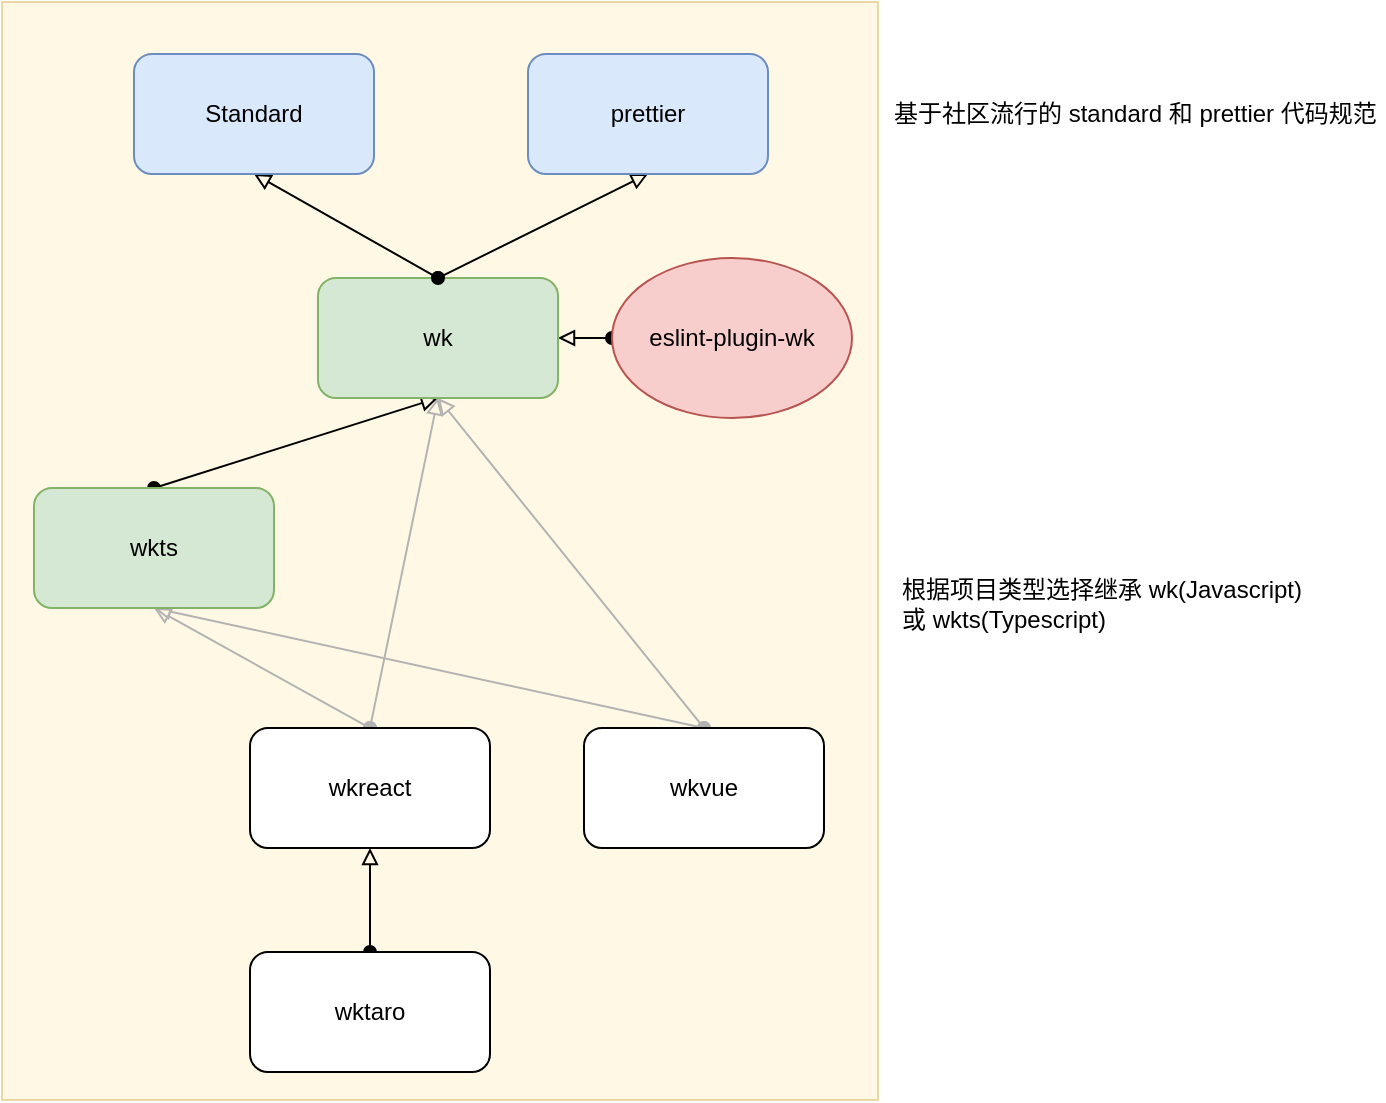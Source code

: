 <mxfile version="13.6.2" type="github" pages="6">
  <diagram id="3USvOaj4YyrCHpzvO7Jd" name="继承结构">
    <mxGraphModel dx="1358" dy="802" grid="0" gridSize="10" guides="1" tooltips="1" connect="1" arrows="1" fold="1" page="0" pageScale="1" pageWidth="827" pageHeight="1169" math="0" shadow="0">
      <root>
        <mxCell id="0" />
        <mxCell id="1" parent="0" />
        <mxCell id="UBPy6V7GifZAqKGdBayW-24" value="" style="rounded=0;whiteSpace=wrap;html=1;fillColor=#fff2cc;opacity=50;align=left;strokeColor=#d6b656;" parent="1" vertex="1">
          <mxGeometry x="107" y="101" width="438" height="549" as="geometry" />
        </mxCell>
        <mxCell id="UBPy6V7GifZAqKGdBayW-4" style="edgeStyle=none;rounded=0;orthogonalLoop=1;jettySize=auto;html=1;exitX=1;exitY=0.5;exitDx=0;exitDy=0;startArrow=block;startFill=0;endArrow=oval;endFill=1;" parent="1" source="UBPy6V7GifZAqKGdBayW-5" target="UBPy6V7GifZAqKGdBayW-2" edge="1">
          <mxGeometry relative="1" as="geometry" />
        </mxCell>
        <mxCell id="UBPy6V7GifZAqKGdBayW-22" style="edgeStyle=none;rounded=0;orthogonalLoop=1;jettySize=auto;html=1;exitX=0.5;exitY=1;exitDx=0;exitDy=0;entryX=0.5;entryY=0;entryDx=0;entryDy=0;startArrow=block;startFill=0;endArrow=oval;endFill=1;" parent="1" source="UBPy6V7GifZAqKGdBayW-1" target="UBPy6V7GifZAqKGdBayW-5" edge="1">
          <mxGeometry relative="1" as="geometry" />
        </mxCell>
        <mxCell id="UBPy6V7GifZAqKGdBayW-1" value="Standard" style="rounded=1;whiteSpace=wrap;html=1;fillColor=#dae8fc;strokeColor=#6c8ebf;" parent="1" vertex="1">
          <mxGeometry x="173" y="127" width="120" height="60" as="geometry" />
        </mxCell>
        <mxCell id="UBPy6V7GifZAqKGdBayW-2" value="eslint-plugin-wk" style="ellipse;whiteSpace=wrap;html=1;fillColor=#f8cecc;strokeColor=#b85450;" parent="1" vertex="1">
          <mxGeometry x="412" y="229" width="120" height="80" as="geometry" />
        </mxCell>
        <mxCell id="UBPy6V7GifZAqKGdBayW-11" style="edgeStyle=none;rounded=0;orthogonalLoop=1;jettySize=auto;html=1;exitX=0.5;exitY=1;exitDx=0;exitDy=0;entryX=0.5;entryY=0;entryDx=0;entryDy=0;startArrow=block;startFill=0;endArrow=oval;endFill=1;" parent="1" source="UBPy6V7GifZAqKGdBayW-5" target="UBPy6V7GifZAqKGdBayW-10" edge="1">
          <mxGeometry relative="1" as="geometry" />
        </mxCell>
        <mxCell id="UBPy6V7GifZAqKGdBayW-17" style="edgeStyle=none;rounded=0;orthogonalLoop=1;jettySize=auto;html=1;exitX=0.5;exitY=1;exitDx=0;exitDy=0;entryX=0.5;entryY=0;entryDx=0;entryDy=0;startArrow=block;startFill=0;endArrow=oval;endFill=1;strokeColor=#B3B3B3;" parent="1" source="UBPy6V7GifZAqKGdBayW-5" target="UBPy6V7GifZAqKGdBayW-13" edge="1">
          <mxGeometry relative="1" as="geometry" />
        </mxCell>
        <mxCell id="UBPy6V7GifZAqKGdBayW-19" style="edgeStyle=none;rounded=0;orthogonalLoop=1;jettySize=auto;html=1;exitX=0.5;exitY=1;exitDx=0;exitDy=0;entryX=0.5;entryY=0;entryDx=0;entryDy=0;startArrow=block;startFill=0;endArrow=oval;endFill=1;strokeColor=#B3B3B3;" parent="1" source="UBPy6V7GifZAqKGdBayW-5" target="UBPy6V7GifZAqKGdBayW-12" edge="1">
          <mxGeometry relative="1" as="geometry" />
        </mxCell>
        <mxCell id="UBPy6V7GifZAqKGdBayW-5" value="wk" style="rounded=1;whiteSpace=wrap;html=1;fillColor=#d5e8d4;strokeColor=#82b366;" parent="1" vertex="1">
          <mxGeometry x="265" y="239" width="120" height="60" as="geometry" />
        </mxCell>
        <mxCell id="UBPy6V7GifZAqKGdBayW-9" style="edgeStyle=none;rounded=0;orthogonalLoop=1;jettySize=auto;html=1;exitX=0.5;exitY=1;exitDx=0;exitDy=0;entryX=0.5;entryY=0;entryDx=0;entryDy=0;startArrow=block;startFill=0;endArrow=oval;endFill=1;" parent="1" source="UBPy6V7GifZAqKGdBayW-8" target="UBPy6V7GifZAqKGdBayW-5" edge="1">
          <mxGeometry relative="1" as="geometry" />
        </mxCell>
        <mxCell id="UBPy6V7GifZAqKGdBayW-8" value="prettier" style="rounded=1;whiteSpace=wrap;html=1;fillColor=#dae8fc;strokeColor=#6c8ebf;" parent="1" vertex="1">
          <mxGeometry x="370" y="127" width="120" height="60" as="geometry" />
        </mxCell>
        <mxCell id="UBPy6V7GifZAqKGdBayW-18" style="edgeStyle=none;rounded=0;orthogonalLoop=1;jettySize=auto;html=1;exitX=0.5;exitY=1;exitDx=0;exitDy=0;entryX=0.5;entryY=0;entryDx=0;entryDy=0;startArrow=block;startFill=0;endArrow=oval;endFill=1;strokeColor=#B3B3B3;" parent="1" source="UBPy6V7GifZAqKGdBayW-10" target="UBPy6V7GifZAqKGdBayW-12" edge="1">
          <mxGeometry relative="1" as="geometry" />
        </mxCell>
        <mxCell id="UBPy6V7GifZAqKGdBayW-20" style="edgeStyle=none;rounded=0;orthogonalLoop=1;jettySize=auto;html=1;exitX=0.5;exitY=1;exitDx=0;exitDy=0;entryX=0.5;entryY=0;entryDx=0;entryDy=0;startArrow=block;startFill=0;endArrow=oval;endFill=1;strokeColor=#B3B3B3;" parent="1" source="UBPy6V7GifZAqKGdBayW-10" target="UBPy6V7GifZAqKGdBayW-13" edge="1">
          <mxGeometry relative="1" as="geometry" />
        </mxCell>
        <mxCell id="UBPy6V7GifZAqKGdBayW-10" value="wkts" style="rounded=1;whiteSpace=wrap;html=1;fillColor=#d5e8d4;strokeColor=#82b366;" parent="1" vertex="1">
          <mxGeometry x="123" y="344" width="120" height="60" as="geometry" />
        </mxCell>
        <mxCell id="UBPy6V7GifZAqKGdBayW-16" style="edgeStyle=none;rounded=0;orthogonalLoop=1;jettySize=auto;html=1;exitX=0.5;exitY=1;exitDx=0;exitDy=0;startArrow=block;startFill=0;endArrow=oval;endFill=1;" parent="1" source="UBPy6V7GifZAqKGdBayW-12" target="UBPy6V7GifZAqKGdBayW-15" edge="1">
          <mxGeometry relative="1" as="geometry" />
        </mxCell>
        <mxCell id="UBPy6V7GifZAqKGdBayW-12" value="wkreact" style="rounded=1;whiteSpace=wrap;html=1;" parent="1" vertex="1">
          <mxGeometry x="231" y="464" width="120" height="60" as="geometry" />
        </mxCell>
        <mxCell id="UBPy6V7GifZAqKGdBayW-13" value="wkvue" style="rounded=1;whiteSpace=wrap;html=1;" parent="1" vertex="1">
          <mxGeometry x="398" y="464" width="120" height="60" as="geometry" />
        </mxCell>
        <mxCell id="UBPy6V7GifZAqKGdBayW-15" value="wktaro" style="rounded=1;whiteSpace=wrap;html=1;" parent="1" vertex="1">
          <mxGeometry x="231" y="576" width="120" height="60" as="geometry" />
        </mxCell>
        <mxCell id="UBPy6V7GifZAqKGdBayW-21" value="根据项目类型选择继承 wk(Javascript)或 wkts(Typescript)" style="text;html=1;strokeColor=none;align=left;verticalAlign=middle;whiteSpace=wrap;rounded=0;fillColor=#ffffff;opacity=50;" parent="1" vertex="1">
          <mxGeometry x="555" y="392" width="208" height="20" as="geometry" />
        </mxCell>
        <mxCell id="UBPy6V7GifZAqKGdBayW-23" value="基于社区流行的 standard 和 prettier 代码规范" style="text;html=1;strokeColor=none;align=left;verticalAlign=middle;whiteSpace=wrap;rounded=0;fillColor=#ffffff;opacity=50;" parent="1" vertex="1">
          <mxGeometry x="551" y="147" width="247" height="20" as="geometry" />
        </mxCell>
      </root>
    </mxGraphModel>
  </diagram>
  <diagram id="HL4pfGQGwu_-rd1rFJXY" name="检查范围1">
    
    <mxGraphModel dx="786" dy="562" grid="0" gridSize="10" guides="1" tooltips="1" connect="1" arrows="1" fold="1" page="0" pageScale="1" pageWidth="827" pageHeight="1169" math="0" shadow="0">
      
      <root>
        
        <mxCell id="IOYDJ3h90ctRUAYfY1ra-0" />
        
        <mxCell id="IOYDJ3h90ctRUAYfY1ra-1" parent="IOYDJ3h90ctRUAYfY1ra-0" />
        
        <mxCell id="IOYDJ3h90ctRUAYfY1ra-3" value="" style="endArrow=none;html=1;" edge="1" parent="IOYDJ3h90ctRUAYfY1ra-1" source="IOYDJ3h90ctRUAYfY1ra-2">
          
          <mxGeometry width="50" height="50" relative="1" as="geometry">
            
            <mxPoint x="351" y="402" as="sourcePoint" />
            
            <mxPoint x="351" y="65" as="targetPoint" />
            
          </mxGeometry>
          
        </mxCell>
        
        <mxCell id="IOYDJ3h90ctRUAYfY1ra-2" value="" style="ellipse;whiteSpace=wrap;html=1;aspect=fixed;fillColor=#dae8fc;strokeColor=#6c8ebf;" vertex="1" parent="IOYDJ3h90ctRUAYfY1ra-1">
          
          <mxGeometry x="337" y="102" width="28" height="28" as="geometry" />
          
        </mxCell>
        
        <mxCell id="IOYDJ3h90ctRUAYfY1ra-4" value="" style="endArrow=none;html=1;" edge="1" parent="IOYDJ3h90ctRUAYfY1ra-1" source="IOYDJ3h90ctRUAYfY1ra-5" target="IOYDJ3h90ctRUAYfY1ra-2">
          
          <mxGeometry width="50" height="50" relative="1" as="geometry">
            
            <mxPoint x="351" y="402" as="sourcePoint" />
            
            <mxPoint x="351" y="65" as="targetPoint" />
            
          </mxGeometry>
          
        </mxCell>
        
        <mxCell id="IOYDJ3h90ctRUAYfY1ra-5" value="" style="ellipse;whiteSpace=wrap;html=1;aspect=fixed;fillColor=#dae8fc;strokeColor=#6c8ebf;" vertex="1" parent="IOYDJ3h90ctRUAYfY1ra-1">
          
          <mxGeometry x="337" y="180" width="28" height="28" as="geometry" />
          
        </mxCell>
        
        <mxCell id="IOYDJ3h90ctRUAYfY1ra-6" value="" style="endArrow=none;html=1;" edge="1" parent="IOYDJ3h90ctRUAYfY1ra-1" source="IOYDJ3h90ctRUAYfY1ra-7" target="IOYDJ3h90ctRUAYfY1ra-5">
          
          <mxGeometry width="50" height="50" relative="1" as="geometry">
            
            <mxPoint x="351" y="402" as="sourcePoint" />
            
            <mxPoint x="351" y="130" as="targetPoint" />
            
          </mxGeometry>
          
        </mxCell>
        
        <mxCell id="IOYDJ3h90ctRUAYfY1ra-7" value="" style="ellipse;whiteSpace=wrap;html=1;aspect=fixed;fillColor=#dae8fc;strokeColor=#6c8ebf;" vertex="1" parent="IOYDJ3h90ctRUAYfY1ra-1">
          
          <mxGeometry x="337" y="239" width="28" height="28" as="geometry" />
          
        </mxCell>
        
        <mxCell id="IOYDJ3h90ctRUAYfY1ra-8" value="" style="endArrow=none;html=1;" edge="1" parent="IOYDJ3h90ctRUAYfY1ra-1" source="IOYDJ3h90ctRUAYfY1ra-9" target="IOYDJ3h90ctRUAYfY1ra-7">
          
          <mxGeometry width="50" height="50" relative="1" as="geometry">
            
            <mxPoint x="351" y="402" as="sourcePoint" />
            
            <mxPoint x="351" y="195" as="targetPoint" />
            
          </mxGeometry>
          
        </mxCell>
        
        <mxCell id="IOYDJ3h90ctRUAYfY1ra-9" value="" style="ellipse;whiteSpace=wrap;html=1;aspect=fixed;fillColor=#d5e8d4;strokeColor=#82b366;" vertex="1" parent="IOYDJ3h90ctRUAYfY1ra-1">
          
          <mxGeometry x="337" y="297" width="28" height="28" as="geometry" />
          
        </mxCell>
        
        <mxCell id="IOYDJ3h90ctRUAYfY1ra-10" value="" style="endArrow=none;html=1;" edge="1" parent="IOYDJ3h90ctRUAYfY1ra-1" source="IOYDJ3h90ctRUAYfY1ra-11" target="IOYDJ3h90ctRUAYfY1ra-9">
          
          <mxGeometry width="50" height="50" relative="1" as="geometry">
            
            <mxPoint x="351" y="402" as="sourcePoint" />
            
            <mxPoint x="351" y="267" as="targetPoint" />
            
          </mxGeometry>
          
        </mxCell>
        
        <mxCell id="IOYDJ3h90ctRUAYfY1ra-11" value="" style="ellipse;whiteSpace=wrap;html=1;aspect=fixed;fillColor=#d5e8d4;strokeColor=#82b366;" vertex="1" parent="IOYDJ3h90ctRUAYfY1ra-1">
          
          <mxGeometry x="337" y="340" width="28" height="28" as="geometry" />
          
        </mxCell>
        
        <mxCell id="IOYDJ3h90ctRUAYfY1ra-12" value="" style="endArrow=none;html=1;" edge="1" parent="IOYDJ3h90ctRUAYfY1ra-1" target="IOYDJ3h90ctRUAYfY1ra-11">
          
          <mxGeometry width="50" height="50" relative="1" as="geometry">
            
            <mxPoint x="351" y="402" as="sourcePoint" />
            
            <mxPoint x="351" y="325" as="targetPoint" />
            
          </mxGeometry>
          
        </mxCell>
        
        <mxCell id="IOYDJ3h90ctRUAYfY1ra-14" value="" style="shape=flexArrow;endArrow=classic;html=1;" edge="1" parent="IOYDJ3h90ctRUAYfY1ra-1">
          
          <mxGeometry width="50" height="50" relative="1" as="geometry">
            
            <mxPoint x="440" y="310.5" as="sourcePoint" />
            
            <mxPoint x="381" y="310.5" as="targetPoint" />
            
          </mxGeometry>
          
        </mxCell>
        
        <mxCell id="IOYDJ3h90ctRUAYfY1ra-15" value="" style="shape=flexArrow;endArrow=classic;html=1;" edge="1" parent="IOYDJ3h90ctRUAYfY1ra-1">
          
          <mxGeometry width="50" height="50" relative="1" as="geometry">
            
            <mxPoint x="438" y="115.5" as="sourcePoint" />
            
            <mxPoint x="379" y="115.5" as="targetPoint" />
            
          </mxGeometry>
          
        </mxCell>
        
        <mxCell id="IOYDJ3h90ctRUAYfY1ra-16" value="" style="strokeWidth=2;html=1;shape=mxgraph.flowchart.annotation_2;align=left;labelPosition=right;pointerEvents=1;fillColor=#dae8fc;strokeColor=#6c8ebf;" vertex="1" parent="IOYDJ3h90ctRUAYfY1ra-1">
          
          <mxGeometry x="273" y="116" width="54" height="141" as="geometry" />
          
        </mxCell>
        
        <mxCell id="IOYDJ3h90ctRUAYfY1ra-17" value="&lt;font style=&quot;font-size: 14px&quot;&gt;检查范围&lt;/font&gt;" style="text;html=1;align=center;verticalAlign=middle;whiteSpace=wrap;rounded=0;fontStyle=1;fontColor=#00CCCC;" vertex="1" parent="IOYDJ3h90ctRUAYfY1ra-1">
          
          <mxGeometry x="205" y="173" width="61" height="21" as="geometry" />
          
        </mxCell>
        
        <mxCell id="IOYDJ3h90ctRUAYfY1ra-18" value="&lt;span style=&quot;font-size: 14px&quot;&gt;HEAD&lt;/span&gt;" style="text;html=1;align=center;verticalAlign=middle;whiteSpace=wrap;rounded=0;fontStyle=1;fontColor=#00CCCC;" vertex="1" parent="IOYDJ3h90ctRUAYfY1ra-1">
          
          <mxGeometry x="446" y="105.5" width="61" height="21" as="geometry" />
          
        </mxCell>
        
        <mxCell id="IOYDJ3h90ctRUAYfY1ra-19" value="&lt;span style=&quot;font-size: 14px&quot;&gt;上次 push 提交&lt;/span&gt;" style="text;html=1;align=center;verticalAlign=middle;whiteSpace=wrap;rounded=0;fontStyle=1;fontColor=#00CCCC;" vertex="1" parent="IOYDJ3h90ctRUAYfY1ra-1">
          
          <mxGeometry x="446" y="300.5" width="103" height="21" as="geometry" />
          
        </mxCell>
        
      </root>
      
    </mxGraphModel>
    
  </diagram>
  <diagram id="qXrzjb0WA6HRzSQI9NBR" name="检查范围2">
    
    <mxGraphModel dx="786" dy="562" grid="0" gridSize="10" guides="1" tooltips="1" connect="1" arrows="1" fold="1" page="0" pageScale="1" pageWidth="827" pageHeight="1169" math="0" shadow="0">
      
      <root>
        
        <mxCell id="_IFJ8ee4TFB9LVlpKrbh-0" />
        
        <mxCell id="_IFJ8ee4TFB9LVlpKrbh-1" parent="_IFJ8ee4TFB9LVlpKrbh-0" />
        
        <mxCell id="4okQ29Pp_9sMQ03jIDAg-0" value="" style="endArrow=none;html=1;" edge="1" parent="_IFJ8ee4TFB9LVlpKrbh-1" source="4okQ29Pp_9sMQ03jIDAg-1">
          
          <mxGeometry width="50" height="50" relative="1" as="geometry">
            
            <mxPoint x="351" y="402" as="sourcePoint" />
            
            <mxPoint x="351" y="65" as="targetPoint" />
            
          </mxGeometry>
          
        </mxCell>
        
        <mxCell id="4okQ29Pp_9sMQ03jIDAg-1" value="" style="ellipse;whiteSpace=wrap;html=1;aspect=fixed;fillColor=#dae8fc;strokeColor=#6c8ebf;" vertex="1" parent="_IFJ8ee4TFB9LVlpKrbh-1">
          
          <mxGeometry x="337" y="102" width="28" height="28" as="geometry" />
          
        </mxCell>
        
        <mxCell id="4okQ29Pp_9sMQ03jIDAg-2" value="" style="endArrow=none;html=1;" edge="1" parent="_IFJ8ee4TFB9LVlpKrbh-1" source="4okQ29Pp_9sMQ03jIDAg-3" target="4okQ29Pp_9sMQ03jIDAg-1">
          
          <mxGeometry width="50" height="50" relative="1" as="geometry">
            
            <mxPoint x="351" y="402" as="sourcePoint" />
            
            <mxPoint x="351" y="65" as="targetPoint" />
            
          </mxGeometry>
          
        </mxCell>
        
        <mxCell id="4okQ29Pp_9sMQ03jIDAg-3" value="" style="ellipse;whiteSpace=wrap;html=1;aspect=fixed;fillColor=#dae8fc;strokeColor=#6c8ebf;" vertex="1" parent="_IFJ8ee4TFB9LVlpKrbh-1">
          
          <mxGeometry x="337" y="180" width="28" height="28" as="geometry" />
          
        </mxCell>
        
        <mxCell id="4okQ29Pp_9sMQ03jIDAg-4" value="" style="endArrow=none;html=1;" edge="1" parent="_IFJ8ee4TFB9LVlpKrbh-1" source="4okQ29Pp_9sMQ03jIDAg-5" target="4okQ29Pp_9sMQ03jIDAg-3">
          
          <mxGeometry width="50" height="50" relative="1" as="geometry">
            
            <mxPoint x="351" y="402" as="sourcePoint" />
            
            <mxPoint x="351" y="130" as="targetPoint" />
            
          </mxGeometry>
          
        </mxCell>
        
        <mxCell id="4okQ29Pp_9sMQ03jIDAg-5" value="" style="ellipse;whiteSpace=wrap;html=1;aspect=fixed;fillColor=#dae8fc;strokeColor=#6c8ebf;" vertex="1" parent="_IFJ8ee4TFB9LVlpKrbh-1">
          
          <mxGeometry x="337" y="239" width="28" height="28" as="geometry" />
          
        </mxCell>
        
        <mxCell id="4okQ29Pp_9sMQ03jIDAg-6" value="" style="endArrow=none;html=1;" edge="1" parent="_IFJ8ee4TFB9LVlpKrbh-1" source="4okQ29Pp_9sMQ03jIDAg-7" target="4okQ29Pp_9sMQ03jIDAg-5">
          
          <mxGeometry width="50" height="50" relative="1" as="geometry">
            
            <mxPoint x="351" y="402" as="sourcePoint" />
            
            <mxPoint x="351" y="195" as="targetPoint" />
            
          </mxGeometry>
          
        </mxCell>
        
        <mxCell id="4okQ29Pp_9sMQ03jIDAg-7" value="" style="ellipse;whiteSpace=wrap;html=1;aspect=fixed;fillColor=#dae8fc;strokeColor=#6c8ebf;" vertex="1" parent="_IFJ8ee4TFB9LVlpKrbh-1">
          
          <mxGeometry x="337" y="297" width="28" height="28" as="geometry" />
          
        </mxCell>
        
        <mxCell id="4okQ29Pp_9sMQ03jIDAg-8" value="" style="endArrow=none;html=1;" edge="1" parent="_IFJ8ee4TFB9LVlpKrbh-1" source="4okQ29Pp_9sMQ03jIDAg-9" target="4okQ29Pp_9sMQ03jIDAg-7">
          
          <mxGeometry width="50" height="50" relative="1" as="geometry">
            
            <mxPoint x="351" y="402" as="sourcePoint" />
            
            <mxPoint x="351" y="267" as="targetPoint" />
            
          </mxGeometry>
          
        </mxCell>
        
        <mxCell id="4okQ29Pp_9sMQ03jIDAg-9" value="" style="ellipse;whiteSpace=wrap;html=1;aspect=fixed;fillColor=#dae8fc;strokeColor=#6c8ebf;" vertex="1" parent="_IFJ8ee4TFB9LVlpKrbh-1">
          
          <mxGeometry x="337" y="340" width="28" height="28" as="geometry" />
          
        </mxCell>
        
        <mxCell id="4okQ29Pp_9sMQ03jIDAg-10" value="" style="endArrow=none;html=1;" edge="1" parent="_IFJ8ee4TFB9LVlpKrbh-1" target="4okQ29Pp_9sMQ03jIDAg-9">
          
          <mxGeometry width="50" height="50" relative="1" as="geometry">
            
            <mxPoint x="351" y="402" as="sourcePoint" />
            
            <mxPoint x="351" y="325" as="targetPoint" />
            
          </mxGeometry>
          
        </mxCell>
        
        <mxCell id="4okQ29Pp_9sMQ03jIDAg-11" value="" style="shape=flexArrow;endArrow=classic;html=1;" edge="1" parent="_IFJ8ee4TFB9LVlpKrbh-1">
          
          <mxGeometry width="50" height="50" relative="1" as="geometry">
            
            <mxPoint x="443" y="252.5" as="sourcePoint" />
            
            <mxPoint x="384" y="252.5" as="targetPoint" />
            
          </mxGeometry>
          
        </mxCell>
        
        <mxCell id="4okQ29Pp_9sMQ03jIDAg-12" value="" style="shape=flexArrow;endArrow=classic;html=1;" edge="1" parent="_IFJ8ee4TFB9LVlpKrbh-1">
          
          <mxGeometry width="50" height="50" relative="1" as="geometry">
            
            <mxPoint x="438" y="115.5" as="sourcePoint" />
            
            <mxPoint x="379" y="115.5" as="targetPoint" />
            
          </mxGeometry>
          
        </mxCell>
        
        <mxCell id="4okQ29Pp_9sMQ03jIDAg-13" value="" style="strokeWidth=2;html=1;shape=mxgraph.flowchart.annotation_2;align=left;labelPosition=right;pointerEvents=1;fillColor=#dae8fc;strokeColor=#6c8ebf;" vertex="1" parent="_IFJ8ee4TFB9LVlpKrbh-1">
          
          <mxGeometry x="273" y="116" width="54" height="83" as="geometry" />
          
        </mxCell>
        
        <mxCell id="4okQ29Pp_9sMQ03jIDAg-14" value="&lt;font style=&quot;font-size: 14px&quot;&gt;检查范围&lt;/font&gt;" style="text;html=1;align=center;verticalAlign=middle;whiteSpace=wrap;rounded=0;fontStyle=1;fontColor=#00CCCC;" vertex="1" parent="_IFJ8ee4TFB9LVlpKrbh-1">
          
          <mxGeometry x="205" y="145" width="61" height="21" as="geometry" />
          
        </mxCell>
        
        <mxCell id="4okQ29Pp_9sMQ03jIDAg-15" value="&lt;span style=&quot;font-size: 14px&quot;&gt;HEAD&lt;/span&gt;" style="text;html=1;align=center;verticalAlign=middle;whiteSpace=wrap;rounded=0;fontStyle=1;fontColor=#00CCCC;" vertex="1" parent="_IFJ8ee4TFB9LVlpKrbh-1">
          
          <mxGeometry x="446" y="105.5" width="61" height="21" as="geometry" />
          
        </mxCell>
        
        <mxCell id="4okQ29Pp_9sMQ03jIDAg-16" value="&lt;span style=&quot;font-size: 14px&quot;&gt;milestone 里程碑&lt;/span&gt;" style="text;html=1;align=center;verticalAlign=middle;whiteSpace=wrap;rounded=0;fontStyle=1;fontColor=#00CCCC;" vertex="1" parent="_IFJ8ee4TFB9LVlpKrbh-1">
          
          <mxGeometry x="446" y="242.5" width="124" height="21" as="geometry" />
          
        </mxCell>
        
      </root>
      
    </mxGraphModel>
    
  </diagram>
  <diagram id="lj8LuGp99yFY3kR3zTD9" name="检查范围3">
    
    <mxGraphModel dx="786" dy="562" grid="0" gridSize="10" guides="1" tooltips="1" connect="1" arrows="1" fold="1" page="0" pageScale="1" pageWidth="827" pageHeight="1169" math="0" shadow="0">
      
      <root>
        
        <mxCell id="Duko_Frz3CydamF44jNY-0" />
        
        <mxCell id="Duko_Frz3CydamF44jNY-1" parent="Duko_Frz3CydamF44jNY-0" />
        
        <mxCell id="Duko_Frz3CydamF44jNY-2" value="" style="endArrow=none;html=1;" edge="1" parent="Duko_Frz3CydamF44jNY-1" source="Duko_Frz3CydamF44jNY-3">
          
          <mxGeometry width="50" height="50" relative="1" as="geometry">
            
            <mxPoint x="351" y="402" as="sourcePoint" />
            
            <mxPoint x="351" y="65" as="targetPoint" />
            
          </mxGeometry>
          
        </mxCell>
        
        <mxCell id="Duko_Frz3CydamF44jNY-3" value="" style="ellipse;whiteSpace=wrap;html=1;aspect=fixed;fillColor=#dae8fc;strokeColor=#6c8ebf;" vertex="1" parent="Duko_Frz3CydamF44jNY-1">
          
          <mxGeometry x="337" y="102" width="28" height="28" as="geometry" />
          
        </mxCell>
        
        <mxCell id="Duko_Frz3CydamF44jNY-4" value="" style="endArrow=none;html=1;" edge="1" parent="Duko_Frz3CydamF44jNY-1" source="Duko_Frz3CydamF44jNY-5" target="Duko_Frz3CydamF44jNY-3">
          
          <mxGeometry width="50" height="50" relative="1" as="geometry">
            
            <mxPoint x="351" y="402" as="sourcePoint" />
            
            <mxPoint x="351" y="65" as="targetPoint" />
            
          </mxGeometry>
          
        </mxCell>
        
        <mxCell id="Duko_Frz3CydamF44jNY-5" value="" style="ellipse;whiteSpace=wrap;html=1;aspect=fixed;fillColor=#dae8fc;strokeColor=#6c8ebf;" vertex="1" parent="Duko_Frz3CydamF44jNY-1">
          
          <mxGeometry x="337" y="180" width="28" height="28" as="geometry" />
          
        </mxCell>
        
        <mxCell id="Duko_Frz3CydamF44jNY-6" value="" style="endArrow=none;html=1;" edge="1" parent="Duko_Frz3CydamF44jNY-1" source="Duko_Frz3CydamF44jNY-7" target="Duko_Frz3CydamF44jNY-5">
          
          <mxGeometry width="50" height="50" relative="1" as="geometry">
            
            <mxPoint x="351" y="402" as="sourcePoint" />
            
            <mxPoint x="351" y="130" as="targetPoint" />
            
          </mxGeometry>
          
        </mxCell>
        
        <mxCell id="Duko_Frz3CydamF44jNY-7" value="" style="ellipse;whiteSpace=wrap;html=1;aspect=fixed;fillColor=#dae8fc;strokeColor=#6c8ebf;" vertex="1" parent="Duko_Frz3CydamF44jNY-1">
          
          <mxGeometry x="337" y="239" width="28" height="28" as="geometry" />
          
        </mxCell>
        
        <mxCell id="Duko_Frz3CydamF44jNY-8" value="" style="endArrow=none;html=1;" edge="1" parent="Duko_Frz3CydamF44jNY-1" source="Duko_Frz3CydamF44jNY-9" target="Duko_Frz3CydamF44jNY-7">
          
          <mxGeometry width="50" height="50" relative="1" as="geometry">
            
            <mxPoint x="351" y="402" as="sourcePoint" />
            
            <mxPoint x="351" y="195" as="targetPoint" />
            
          </mxGeometry>
          
        </mxCell>
        
        <mxCell id="Duko_Frz3CydamF44jNY-9" value="" style="ellipse;whiteSpace=wrap;html=1;aspect=fixed;fillColor=#dae8fc;strokeColor=#6c8ebf;" vertex="1" parent="Duko_Frz3CydamF44jNY-1">
          
          <mxGeometry x="337" y="297" width="28" height="28" as="geometry" />
          
        </mxCell>
        
        <mxCell id="Duko_Frz3CydamF44jNY-10" value="" style="endArrow=none;html=1;" edge="1" parent="Duko_Frz3CydamF44jNY-1" source="Duko_Frz3CydamF44jNY-11" target="Duko_Frz3CydamF44jNY-9">
          
          <mxGeometry width="50" height="50" relative="1" as="geometry">
            
            <mxPoint x="351" y="402" as="sourcePoint" />
            
            <mxPoint x="351" y="267" as="targetPoint" />
            
          </mxGeometry>
          
        </mxCell>
        
        <mxCell id="Duko_Frz3CydamF44jNY-11" value="" style="ellipse;whiteSpace=wrap;html=1;aspect=fixed;fillColor=#d5e8d4;strokeColor=#82b366;" vertex="1" parent="Duko_Frz3CydamF44jNY-1">
          
          <mxGeometry x="337" y="340" width="28" height="28" as="geometry" />
          
        </mxCell>
        
        <mxCell id="Duko_Frz3CydamF44jNY-12" value="" style="endArrow=none;html=1;" edge="1" parent="Duko_Frz3CydamF44jNY-1" target="Duko_Frz3CydamF44jNY-11">
          
          <mxGeometry width="50" height="50" relative="1" as="geometry">
            
            <mxPoint x="351" y="402" as="sourcePoint" />
            
            <mxPoint x="351" y="325" as="targetPoint" />
            
          </mxGeometry>
          
        </mxCell>
        
        <mxCell id="Duko_Frz3CydamF44jNY-13" value="" style="shape=flexArrow;endArrow=classic;html=1;" edge="1" parent="Duko_Frz3CydamF44jNY-1">
          
          <mxGeometry width="50" height="50" relative="1" as="geometry">
            
            <mxPoint x="443" y="252.5" as="sourcePoint" />
            
            <mxPoint x="384" y="252.5" as="targetPoint" />
            
          </mxGeometry>
          
        </mxCell>
        
        <mxCell id="Duko_Frz3CydamF44jNY-14" value="" style="shape=flexArrow;endArrow=classic;html=1;" edge="1" parent="Duko_Frz3CydamF44jNY-1">
          
          <mxGeometry width="50" height="50" relative="1" as="geometry">
            
            <mxPoint x="438" y="115.5" as="sourcePoint" />
            
            <mxPoint x="379" y="115.5" as="targetPoint" />
            
          </mxGeometry>
          
        </mxCell>
        
        <mxCell id="Duko_Frz3CydamF44jNY-15" value="" style="strokeWidth=2;html=1;shape=mxgraph.flowchart.annotation_2;align=left;labelPosition=right;pointerEvents=1;fillColor=#dae8fc;strokeColor=#6c8ebf;" vertex="1" parent="Duko_Frz3CydamF44jNY-1">
          
          <mxGeometry x="273" y="116" width="54" height="83" as="geometry" />
          
        </mxCell>
        
        <mxCell id="Duko_Frz3CydamF44jNY-16" value="&lt;font style=&quot;font-size: 14px&quot;&gt;检查范围&lt;/font&gt;" style="text;html=1;align=center;verticalAlign=middle;whiteSpace=wrap;rounded=0;fontStyle=1;fontColor=#00CCCC;" vertex="1" parent="Duko_Frz3CydamF44jNY-1">
          
          <mxGeometry x="205" y="145" width="61" height="21" as="geometry" />
          
        </mxCell>
        
        <mxCell id="Duko_Frz3CydamF44jNY-17" value="&lt;span style=&quot;font-size: 14px&quot;&gt;HEAD&lt;/span&gt;" style="text;html=1;align=center;verticalAlign=middle;whiteSpace=wrap;rounded=0;fontStyle=1;fontColor=#00CCCC;" vertex="1" parent="Duko_Frz3CydamF44jNY-1">
          
          <mxGeometry x="446" y="105.5" width="61" height="21" as="geometry" />
          
        </mxCell>
        
        <mxCell id="Duko_Frz3CydamF44jNY-18" value="&lt;span style=&quot;font-size: 14px&quot;&gt;milestone 里程碑&lt;/span&gt;" style="text;html=1;align=center;verticalAlign=middle;whiteSpace=wrap;rounded=0;fontStyle=1;fontColor=#00CCCC;" vertex="1" parent="Duko_Frz3CydamF44jNY-1">
          
          <mxGeometry x="446" y="242.5" width="124" height="21" as="geometry" />
          
        </mxCell>
        
        <mxCell id="Duko_Frz3CydamF44jNY-19" value="" style="shape=flexArrow;endArrow=classic;html=1;" edge="1" parent="Duko_Frz3CydamF44jNY-1">
          
          <mxGeometry width="50" height="50" relative="1" as="geometry">
            
            <mxPoint x="443" y="357" as="sourcePoint" />
            
            <mxPoint x="384" y="357" as="targetPoint" />
            
          </mxGeometry>
          
        </mxCell>
        
        <mxCell id="Duko_Frz3CydamF44jNY-20" value="&lt;span style=&quot;font-size: 14px&quot;&gt;上一次 push&lt;/span&gt;" style="text;html=1;align=center;verticalAlign=middle;whiteSpace=wrap;rounded=0;fontStyle=1;fontColor=#00CCCC;" vertex="1" parent="Duko_Frz3CydamF44jNY-1">
          
          <mxGeometry x="446" y="347" width="96" height="21" as="geometry" />
          
        </mxCell>
        
      </root>
      
    </mxGraphModel>
    
  </diagram>
  <diagram id="9RfMfkkj0X5vXcK4zPdT" name="检查范围4">
    <mxGraphModel dx="1358" dy="802" grid="0" gridSize="10" guides="1" tooltips="1" connect="1" arrows="1" fold="1" page="0" pageScale="1" pageWidth="827" pageHeight="1169" math="0" shadow="0">
      <root>
        <mxCell id="buQhxZDPBSsjPR4MzXtV-0" />
        <mxCell id="buQhxZDPBSsjPR4MzXtV-1" parent="buQhxZDPBSsjPR4MzXtV-0" />
        <mxCell id="qYS3mMyyoVmPI9W-uIxX-0" value="" style="endArrow=none;html=1;" parent="buQhxZDPBSsjPR4MzXtV-1" source="qYS3mMyyoVmPI9W-uIxX-1" edge="1">
          <mxGeometry width="50" height="50" relative="1" as="geometry">
            <mxPoint x="351" y="402" as="sourcePoint" />
            <mxPoint x="351" y="65" as="targetPoint" />
          </mxGeometry>
        </mxCell>
        <mxCell id="qYS3mMyyoVmPI9W-uIxX-1" value="" style="ellipse;whiteSpace=wrap;html=1;aspect=fixed;fillColor=#dae8fc;strokeColor=#6c8ebf;" parent="buQhxZDPBSsjPR4MzXtV-1" vertex="1">
          <mxGeometry x="337" y="102" width="28" height="28" as="geometry" />
        </mxCell>
        <mxCell id="qYS3mMyyoVmPI9W-uIxX-2" value="" style="endArrow=none;html=1;" parent="buQhxZDPBSsjPR4MzXtV-1" source="qYS3mMyyoVmPI9W-uIxX-3" target="qYS3mMyyoVmPI9W-uIxX-1" edge="1">
          <mxGeometry width="50" height="50" relative="1" as="geometry">
            <mxPoint x="351" y="402" as="sourcePoint" />
            <mxPoint x="351" y="65" as="targetPoint" />
          </mxGeometry>
        </mxCell>
        <mxCell id="qYS3mMyyoVmPI9W-uIxX-3" value="" style="ellipse;whiteSpace=wrap;html=1;aspect=fixed;fillColor=#dae8fc;strokeColor=#6c8ebf;" parent="buQhxZDPBSsjPR4MzXtV-1" vertex="1">
          <mxGeometry x="337" y="180" width="28" height="28" as="geometry" />
        </mxCell>
        <mxCell id="qYS3mMyyoVmPI9W-uIxX-4" value="" style="endArrow=none;html=1;" parent="buQhxZDPBSsjPR4MzXtV-1" source="qYS3mMyyoVmPI9W-uIxX-5" target="qYS3mMyyoVmPI9W-uIxX-3" edge="1">
          <mxGeometry width="50" height="50" relative="1" as="geometry">
            <mxPoint x="351" y="402" as="sourcePoint" />
            <mxPoint x="351" y="130" as="targetPoint" />
          </mxGeometry>
        </mxCell>
        <mxCell id="qYS3mMyyoVmPI9W-uIxX-5" value="" style="ellipse;whiteSpace=wrap;html=1;aspect=fixed;fillColor=#f8cecc;strokeColor=#b85450;" parent="buQhxZDPBSsjPR4MzXtV-1" vertex="1">
          <mxGeometry x="337" y="239" width="28" height="28" as="geometry" />
        </mxCell>
        <mxCell id="qYS3mMyyoVmPI9W-uIxX-6" value="" style="endArrow=none;html=1;" parent="buQhxZDPBSsjPR4MzXtV-1" source="qYS3mMyyoVmPI9W-uIxX-7" target="qYS3mMyyoVmPI9W-uIxX-5" edge="1">
          <mxGeometry width="50" height="50" relative="1" as="geometry">
            <mxPoint x="351" y="402" as="sourcePoint" />
            <mxPoint x="351" y="195" as="targetPoint" />
          </mxGeometry>
        </mxCell>
        <mxCell id="qYS3mMyyoVmPI9W-uIxX-20" style="edgeStyle=orthogonalEdgeStyle;rounded=0;orthogonalLoop=1;jettySize=auto;html=1;exitX=0.5;exitY=1;exitDx=0;exitDy=0;entryX=0.5;entryY=0;entryDx=0;entryDy=0;fontColor=#00CCCC;endArrow=none;endFill=0;" parent="buQhxZDPBSsjPR4MzXtV-1" source="qYS3mMyyoVmPI9W-uIxX-7" target="qYS3mMyyoVmPI9W-uIxX-9" edge="1">
          <mxGeometry relative="1" as="geometry" />
        </mxCell>
        <mxCell id="qYS3mMyyoVmPI9W-uIxX-7" value="" style="ellipse;whiteSpace=wrap;html=1;aspect=fixed;fillColor=#f8cecc;strokeColor=#b85450;" parent="buQhxZDPBSsjPR4MzXtV-1" vertex="1">
          <mxGeometry x="337" y="297" width="28" height="28" as="geometry" />
        </mxCell>
        <mxCell id="qYS3mMyyoVmPI9W-uIxX-9" value="" style="ellipse;whiteSpace=wrap;html=1;aspect=fixed;fillColor=#d5e8d4;strokeColor=#82b366;" parent="buQhxZDPBSsjPR4MzXtV-1" vertex="1">
          <mxGeometry x="337" y="340" width="28" height="28" as="geometry" />
        </mxCell>
        <mxCell id="qYS3mMyyoVmPI9W-uIxX-10" value="" style="endArrow=none;html=1;" parent="buQhxZDPBSsjPR4MzXtV-1" target="qYS3mMyyoVmPI9W-uIxX-9" edge="1">
          <mxGeometry width="50" height="50" relative="1" as="geometry">
            <mxPoint x="351" y="402" as="sourcePoint" />
            <mxPoint x="351" y="325" as="targetPoint" />
          </mxGeometry>
        </mxCell>
        <mxCell id="qYS3mMyyoVmPI9W-uIxX-11" value="" style="shape=flexArrow;endArrow=classic;html=1;" parent="buQhxZDPBSsjPR4MzXtV-1" edge="1">
          <mxGeometry width="50" height="50" relative="1" as="geometry">
            <mxPoint x="443" y="252.5" as="sourcePoint" />
            <mxPoint x="384" y="252.5" as="targetPoint" />
          </mxGeometry>
        </mxCell>
        <mxCell id="qYS3mMyyoVmPI9W-uIxX-12" value="" style="shape=flexArrow;endArrow=classic;html=1;" parent="buQhxZDPBSsjPR4MzXtV-1" edge="1">
          <mxGeometry width="50" height="50" relative="1" as="geometry">
            <mxPoint x="438" y="115.5" as="sourcePoint" />
            <mxPoint x="379" y="115.5" as="targetPoint" />
          </mxGeometry>
        </mxCell>
        <mxCell id="qYS3mMyyoVmPI9W-uIxX-13" value="" style="strokeWidth=2;html=1;shape=mxgraph.flowchart.annotation_2;align=left;labelPosition=right;pointerEvents=1;fillColor=#dae8fc;strokeColor=#6c8ebf;" parent="buQhxZDPBSsjPR4MzXtV-1" vertex="1">
          <mxGeometry x="273" y="116" width="54" height="195" as="geometry" />
        </mxCell>
        <mxCell id="qYS3mMyyoVmPI9W-uIxX-14" value="&lt;font style=&quot;font-size: 14px&quot;&gt;检查范围&lt;/font&gt;" style="text;html=1;align=center;verticalAlign=middle;whiteSpace=wrap;rounded=0;fontStyle=1;fontColor=#00CCCC;" parent="buQhxZDPBSsjPR4MzXtV-1" vertex="1">
          <mxGeometry x="202" y="201" width="61" height="21" as="geometry" />
        </mxCell>
        <mxCell id="qYS3mMyyoVmPI9W-uIxX-15" value="&lt;span style=&quot;font-size: 14px&quot;&gt;HEAD&lt;/span&gt;" style="text;html=1;align=center;verticalAlign=middle;whiteSpace=wrap;rounded=0;fontStyle=1;fontColor=#00CCCC;" parent="buQhxZDPBSsjPR4MzXtV-1" vertex="1">
          <mxGeometry x="446" y="105.5" width="61" height="21" as="geometry" />
        </mxCell>
        <mxCell id="qYS3mMyyoVmPI9W-uIxX-16" value="&lt;span style=&quot;font-size: 14px&quot;&gt;上一次 push HEAD&lt;/span&gt;" style="text;html=1;align=center;verticalAlign=middle;whiteSpace=wrap;rounded=0;fontStyle=1;fontColor=#00CCCC;" parent="buQhxZDPBSsjPR4MzXtV-1" vertex="1">
          <mxGeometry x="446" y="242.5" width="142" height="21" as="geometry" />
        </mxCell>
        <mxCell id="qYS3mMyyoVmPI9W-uIxX-17" value="" style="shape=flexArrow;endArrow=classic;html=1;" parent="buQhxZDPBSsjPR4MzXtV-1" edge="1">
          <mxGeometry width="50" height="50" relative="1" as="geometry">
            <mxPoint x="443" y="357" as="sourcePoint" />
            <mxPoint x="384" y="357" as="targetPoint" />
          </mxGeometry>
        </mxCell>
        <mxCell id="qYS3mMyyoVmPI9W-uIxX-18" value="&lt;span style=&quot;font-size: 14px&quot;&gt;上上一次 push HEAD&lt;/span&gt;" style="text;html=1;align=center;verticalAlign=middle;whiteSpace=wrap;rounded=0;fontStyle=1;fontColor=#00CCCC;" parent="buQhxZDPBSsjPR4MzXtV-1" vertex="1">
          <mxGeometry x="446" y="347" width="147" height="21" as="geometry" />
        </mxCell>
        <mxCell id="qYS3mMyyoVmPI9W-uIxX-21" value="&lt;span style=&quot;font-size: 14px&quot;&gt;检查失败&lt;/span&gt;" style="text;html=1;align=center;verticalAlign=middle;whiteSpace=wrap;rounded=0;fontStyle=1;fontColor=#FF3333;" parent="buQhxZDPBSsjPR4MzXtV-1" vertex="1">
          <mxGeometry x="448.5" y="263.5" width="142" height="21" as="geometry" />
        </mxCell>
      </root>
    </mxGraphModel>
  </diagram>
  <diagram id="kMGh-dNyL2Snnwgob9ri" name="Page-6">
    <mxGraphModel dx="1358" dy="802" grid="0" gridSize="10" guides="1" tooltips="1" connect="1" arrows="1" fold="1" page="0" pageScale="1" pageWidth="827" pageHeight="1169" math="0" shadow="0">
      <root>
        <mxCell id="SeQydY4ZA10oILHs9FxE-0" />
        <mxCell id="SeQydY4ZA10oILHs9FxE-1" parent="SeQydY4ZA10oILHs9FxE-0" />
        <mxCell id="zAp7g2A6gEw6OiosmxI3-0" value="" style="endArrow=none;html=1;" edge="1" parent="SeQydY4ZA10oILHs9FxE-1" source="zAp7g2A6gEw6OiosmxI3-1">
          <mxGeometry width="50" height="50" relative="1" as="geometry">
            <mxPoint x="351" y="402" as="sourcePoint" />
            <mxPoint x="351" y="65" as="targetPoint" />
          </mxGeometry>
        </mxCell>
        <mxCell id="zAp7g2A6gEw6OiosmxI3-1" value="" style="ellipse;whiteSpace=wrap;html=1;aspect=fixed;fillColor=#dae8fc;strokeColor=#6c8ebf;" vertex="1" parent="SeQydY4ZA10oILHs9FxE-1">
          <mxGeometry x="337" y="102" width="28" height="28" as="geometry" />
        </mxCell>
        <mxCell id="zAp7g2A6gEw6OiosmxI3-2" value="" style="endArrow=none;html=1;" edge="1" parent="SeQydY4ZA10oILHs9FxE-1" source="zAp7g2A6gEw6OiosmxI3-3" target="zAp7g2A6gEw6OiosmxI3-1">
          <mxGeometry width="50" height="50" relative="1" as="geometry">
            <mxPoint x="351" y="402" as="sourcePoint" />
            <mxPoint x="351" y="65" as="targetPoint" />
          </mxGeometry>
        </mxCell>
        <mxCell id="zAp7g2A6gEw6OiosmxI3-3" value="" style="ellipse;whiteSpace=wrap;html=1;aspect=fixed;fillColor=#f8cecc;strokeColor=#b85450;" vertex="1" parent="SeQydY4ZA10oILHs9FxE-1">
          <mxGeometry x="337" y="180" width="28" height="28" as="geometry" />
        </mxCell>
        <mxCell id="zAp7g2A6gEw6OiosmxI3-4" value="" style="endArrow=none;html=1;exitX=0.5;exitY=0;exitDx=0;exitDy=0;" edge="1" parent="SeQydY4ZA10oILHs9FxE-1" source="zAp7g2A6gEw6OiosmxI3-8" target="zAp7g2A6gEw6OiosmxI3-3">
          <mxGeometry width="50" height="50" relative="1" as="geometry">
            <mxPoint x="351" y="239" as="sourcePoint" />
            <mxPoint x="351" y="130" as="targetPoint" />
          </mxGeometry>
        </mxCell>
        <mxCell id="zAp7g2A6gEw6OiosmxI3-6" value="" style="endArrow=none;html=1;" edge="1" parent="SeQydY4ZA10oILHs9FxE-1" source="zAp7g2A6gEw6OiosmxI3-8">
          <mxGeometry width="50" height="50" relative="1" as="geometry">
            <mxPoint x="351" y="402" as="sourcePoint" />
            <mxPoint x="351" y="267" as="targetPoint" />
          </mxGeometry>
        </mxCell>
        <mxCell id="zAp7g2A6gEw6OiosmxI3-7" style="edgeStyle=orthogonalEdgeStyle;rounded=0;orthogonalLoop=1;jettySize=auto;html=1;exitX=0.5;exitY=1;exitDx=0;exitDy=0;entryX=0.5;entryY=0;entryDx=0;entryDy=0;fontColor=#00CCCC;endArrow=none;endFill=0;" edge="1" parent="SeQydY4ZA10oILHs9FxE-1" source="zAp7g2A6gEw6OiosmxI3-8" target="zAp7g2A6gEw6OiosmxI3-9">
          <mxGeometry relative="1" as="geometry" />
        </mxCell>
        <mxCell id="zAp7g2A6gEw6OiosmxI3-8" value="" style="ellipse;whiteSpace=wrap;html=1;aspect=fixed;fillColor=#f8cecc;strokeColor=#b85450;" vertex="1" parent="SeQydY4ZA10oILHs9FxE-1">
          <mxGeometry x="337" y="297" width="28" height="28" as="geometry" />
        </mxCell>
        <mxCell id="zAp7g2A6gEw6OiosmxI3-9" value="" style="ellipse;whiteSpace=wrap;html=1;aspect=fixed;fillColor=#f8cecc;strokeColor=#b85450;" vertex="1" parent="SeQydY4ZA10oILHs9FxE-1">
          <mxGeometry x="337" y="340" width="28" height="28" as="geometry" />
        </mxCell>
        <mxCell id="zAp7g2A6gEw6OiosmxI3-10" value="" style="endArrow=none;html=1;" edge="1" parent="SeQydY4ZA10oILHs9FxE-1" target="zAp7g2A6gEw6OiosmxI3-9" source="zAp7g2A6gEw6OiosmxI3-33">
          <mxGeometry width="50" height="50" relative="1" as="geometry">
            <mxPoint x="351" y="472" as="sourcePoint" />
            <mxPoint x="351" y="325" as="targetPoint" />
          </mxGeometry>
        </mxCell>
        <mxCell id="zAp7g2A6gEw6OiosmxI3-31" style="rounded=0;orthogonalLoop=1;jettySize=auto;html=1;exitX=0;exitY=0;exitDx=0;exitDy=0;entryX=1;entryY=0.5;entryDx=0;entryDy=0;" edge="1" parent="SeQydY4ZA10oILHs9FxE-1" source="zAp7g2A6gEw6OiosmxI3-23" target="zAp7g2A6gEw6OiosmxI3-1">
          <mxGeometry relative="1" as="geometry" />
        </mxCell>
        <mxCell id="zAp7g2A6gEw6OiosmxI3-23" value="" style="ellipse;whiteSpace=wrap;html=1;aspect=fixed;fillColor=#d5e8d4;strokeColor=#82b366;" vertex="1" parent="SeQydY4ZA10oILHs9FxE-1">
          <mxGeometry x="422" y="203" width="28" height="28" as="geometry" />
        </mxCell>
        <mxCell id="zAp7g2A6gEw6OiosmxI3-24" value="" style="endArrow=none;html=1;" edge="1" parent="SeQydY4ZA10oILHs9FxE-1" source="zAp7g2A6gEw6OiosmxI3-25" target="zAp7g2A6gEw6OiosmxI3-23">
          <mxGeometry width="50" height="50" relative="1" as="geometry">
            <mxPoint x="436" y="425" as="sourcePoint" />
            <mxPoint x="436" y="153" as="targetPoint" />
          </mxGeometry>
        </mxCell>
        <mxCell id="zAp7g2A6gEw6OiosmxI3-25" value="" style="ellipse;whiteSpace=wrap;html=1;aspect=fixed;fillColor=#d5e8d4;strokeColor=#82b366;" vertex="1" parent="SeQydY4ZA10oILHs9FxE-1">
          <mxGeometry x="422" y="262" width="28" height="28" as="geometry" />
        </mxCell>
        <mxCell id="zAp7g2A6gEw6OiosmxI3-26" value="" style="endArrow=none;html=1;" edge="1" parent="SeQydY4ZA10oILHs9FxE-1" source="zAp7g2A6gEw6OiosmxI3-28" target="zAp7g2A6gEw6OiosmxI3-25">
          <mxGeometry width="50" height="50" relative="1" as="geometry">
            <mxPoint x="436" y="425" as="sourcePoint" />
            <mxPoint x="436" y="218" as="targetPoint" />
          </mxGeometry>
        </mxCell>
        <mxCell id="zAp7g2A6gEw6OiosmxI3-28" value="" style="ellipse;whiteSpace=wrap;html=1;aspect=fixed;fillColor=#dae8fc;strokeColor=#6c8ebf;" vertex="1" parent="SeQydY4ZA10oILHs9FxE-1">
          <mxGeometry x="422" y="320" width="28" height="28" as="geometry" />
        </mxCell>
        <mxCell id="zAp7g2A6gEw6OiosmxI3-32" value="" style="ellipse;whiteSpace=wrap;html=1;aspect=fixed;fillColor=#f8cecc;strokeColor=#b85450;" vertex="1" parent="SeQydY4ZA10oILHs9FxE-1">
          <mxGeometry x="337" y="239" width="28" height="28" as="geometry" />
        </mxCell>
        <mxCell id="zAp7g2A6gEw6OiosmxI3-35" style="edgeStyle=none;rounded=0;orthogonalLoop=1;jettySize=auto;html=1;exitX=1;exitY=0.5;exitDx=0;exitDy=0;entryX=0.5;entryY=1;entryDx=0;entryDy=0;" edge="1" parent="SeQydY4ZA10oILHs9FxE-1" source="zAp7g2A6gEw6OiosmxI3-33" target="zAp7g2A6gEw6OiosmxI3-28">
          <mxGeometry relative="1" as="geometry" />
        </mxCell>
        <mxCell id="zAp7g2A6gEw6OiosmxI3-33" value="" style="ellipse;whiteSpace=wrap;html=1;aspect=fixed;fillColor=#dae8fc;strokeColor=#6c8ebf;" vertex="1" parent="SeQydY4ZA10oILHs9FxE-1">
          <mxGeometry x="337" y="405" width="28" height="28" as="geometry" />
        </mxCell>
        <mxCell id="zAp7g2A6gEw6OiosmxI3-34" value="" style="endArrow=none;html=1;" edge="1" parent="SeQydY4ZA10oILHs9FxE-1" target="zAp7g2A6gEw6OiosmxI3-33">
          <mxGeometry width="50" height="50" relative="1" as="geometry">
            <mxPoint x="351" y="472" as="sourcePoint" />
            <mxPoint x="351" y="368" as="targetPoint" />
          </mxGeometry>
        </mxCell>
        <mxCell id="we-X0osreNNeTy7bXfEB-0" value="" style="shape=flexArrow;endArrow=classic;html=1;" edge="1" parent="SeQydY4ZA10oILHs9FxE-1">
          <mxGeometry width="50" height="50" relative="1" as="geometry">
            <mxPoint x="520" y="335.5" as="sourcePoint" />
            <mxPoint x="461" y="335.5" as="targetPoint" />
          </mxGeometry>
        </mxCell>
        <mxCell id="22Dylg5ZZrAahVUjL0Wy-0" value="&lt;span style=&quot;font-size: 14px&quot;&gt;里程碑&lt;/span&gt;" style="text;html=1;align=center;verticalAlign=middle;whiteSpace=wrap;rounded=0;fontStyle=1;fontColor=#00CCCC;" vertex="1" parent="SeQydY4ZA10oILHs9FxE-1">
          <mxGeometry x="528" y="327" width="80" height="18" as="geometry" />
        </mxCell>
        <mxCell id="22Dylg5ZZrAahVUjL0Wy-1" value="" style="shape=curlyBracket;whiteSpace=wrap;html=1;rounded=1;size=0.5;rotation=-180;" vertex="1" parent="SeQydY4ZA10oILHs9FxE-1">
          <mxGeometry x="465" y="214" width="28" height="64" as="geometry" />
        </mxCell>
        <mxCell id="22Dylg5ZZrAahVUjL0Wy-2" value="&lt;span style=&quot;font-size: 14px&quot;&gt;这些提交都经过了验证&lt;/span&gt;" style="text;html=1;align=center;verticalAlign=middle;whiteSpace=wrap;rounded=0;fontStyle=1;fontColor=#00CCCC;" vertex="1" parent="SeQydY4ZA10oILHs9FxE-1">
          <mxGeometry x="498" y="239" width="143" height="17" as="geometry" />
        </mxCell>
        <mxCell id="22Dylg5ZZrAahVUjL0Wy-3" value="" style="shape=curlyBracket;whiteSpace=wrap;html=1;rounded=1;size=0.5;rotation=0;" vertex="1" parent="SeQydY4ZA10oILHs9FxE-1">
          <mxGeometry x="289" y="185" width="30" height="127" as="geometry" />
        </mxCell>
        <mxCell id="22Dylg5ZZrAahVUjL0Wy-4" value="&lt;span style=&quot;font-size: 14px&quot;&gt;这些提交没有验证&lt;/span&gt;" style="text;html=1;align=center;verticalAlign=middle;whiteSpace=wrap;rounded=0;fontStyle=1;fontColor=#00CCCC;" vertex="1" parent="SeQydY4ZA10oILHs9FxE-1">
          <mxGeometry x="136" y="240" width="143" height="17" as="geometry" />
        </mxCell>
        <mxCell id="22Dylg5ZZrAahVUjL0Wy-5" value="&lt;span style=&quot;font-size: 14px&quot;&gt;&lt;font color=&quot;#ff0000&quot;&gt;dev&lt;/font&gt;&lt;/span&gt;" style="text;html=1;align=center;verticalAlign=middle;whiteSpace=wrap;rounded=0;fontStyle=1;fontColor=#00CCCC;" vertex="1" parent="SeQydY4ZA10oILHs9FxE-1">
          <mxGeometry x="407" y="482" width="80" height="18" as="geometry" />
        </mxCell>
        <mxCell id="22Dylg5ZZrAahVUjL0Wy-6" value="&lt;span style=&quot;font-size: 14px&quot;&gt;&lt;font color=&quot;#ff3333&quot;&gt;master&lt;/font&gt;&lt;/span&gt;" style="text;html=1;align=center;verticalAlign=middle;whiteSpace=wrap;rounded=0;fontStyle=1;fontColor=#00CCCC;" vertex="1" parent="SeQydY4ZA10oILHs9FxE-1">
          <mxGeometry x="311" y="482" width="80" height="18" as="geometry" />
        </mxCell>
        <mxCell id="22Dylg5ZZrAahVUjL0Wy-8" value="" style="endArrow=none;html=1;" edge="1" parent="SeQydY4ZA10oILHs9FxE-1" source="22Dylg5ZZrAahVUjL0Wy-9">
          <mxGeometry width="50" height="50" relative="1" as="geometry">
            <mxPoint x="1108" y="444" as="sourcePoint" />
            <mxPoint x="1108" y="107" as="targetPoint" />
          </mxGeometry>
        </mxCell>
        <mxCell id="22Dylg5ZZrAahVUjL0Wy-9" value="" style="ellipse;whiteSpace=wrap;html=1;aspect=fixed;fillColor=#dae8fc;strokeColor=#6c8ebf;" vertex="1" parent="SeQydY4ZA10oILHs9FxE-1">
          <mxGeometry x="1094" y="144" width="28" height="28" as="geometry" />
        </mxCell>
        <mxCell id="22Dylg5ZZrAahVUjL0Wy-10" value="" style="endArrow=none;html=1;" edge="1" parent="SeQydY4ZA10oILHs9FxE-1" source="22Dylg5ZZrAahVUjL0Wy-11" target="22Dylg5ZZrAahVUjL0Wy-9">
          <mxGeometry width="50" height="50" relative="1" as="geometry">
            <mxPoint x="1108" y="444" as="sourcePoint" />
            <mxPoint x="1108" y="107" as="targetPoint" />
          </mxGeometry>
        </mxCell>
        <mxCell id="22Dylg5ZZrAahVUjL0Wy-11" value="" style="ellipse;whiteSpace=wrap;html=1;aspect=fixed;fillColor=#f8cecc;strokeColor=#b85450;" vertex="1" parent="SeQydY4ZA10oILHs9FxE-1">
          <mxGeometry x="1094" y="222" width="28" height="28" as="geometry" />
        </mxCell>
        <mxCell id="22Dylg5ZZrAahVUjL0Wy-12" value="" style="endArrow=none;html=1;exitX=0.5;exitY=0;exitDx=0;exitDy=0;" edge="1" parent="SeQydY4ZA10oILHs9FxE-1" source="22Dylg5ZZrAahVUjL0Wy-19" target="22Dylg5ZZrAahVUjL0Wy-11">
          <mxGeometry width="50" height="50" relative="1" as="geometry">
            <mxPoint x="1108" y="281" as="sourcePoint" />
            <mxPoint x="1108" y="172" as="targetPoint" />
          </mxGeometry>
        </mxCell>
        <mxCell id="22Dylg5ZZrAahVUjL0Wy-13" value="" style="endArrow=none;html=1;" edge="1" parent="SeQydY4ZA10oILHs9FxE-1" source="22Dylg5ZZrAahVUjL0Wy-15">
          <mxGeometry width="50" height="50" relative="1" as="geometry">
            <mxPoint x="1108" y="444" as="sourcePoint" />
            <mxPoint x="1108" y="309" as="targetPoint" />
          </mxGeometry>
        </mxCell>
        <mxCell id="22Dylg5ZZrAahVUjL0Wy-14" style="edgeStyle=orthogonalEdgeStyle;rounded=0;orthogonalLoop=1;jettySize=auto;html=1;exitX=0.5;exitY=1;exitDx=0;exitDy=0;entryX=0.5;entryY=0;entryDx=0;entryDy=0;fontColor=#00CCCC;endArrow=none;endFill=0;" edge="1" parent="SeQydY4ZA10oILHs9FxE-1" source="22Dylg5ZZrAahVUjL0Wy-23" target="22Dylg5ZZrAahVUjL0Wy-16">
          <mxGeometry relative="1" as="geometry" />
        </mxCell>
        <mxCell id="22Dylg5ZZrAahVUjL0Wy-15" value="" style="ellipse;whiteSpace=wrap;html=1;aspect=fixed;fillColor=#f8cecc;strokeColor=#b85450;" vertex="1" parent="SeQydY4ZA10oILHs9FxE-1">
          <mxGeometry x="1094" y="339" width="28" height="28" as="geometry" />
        </mxCell>
        <mxCell id="22Dylg5ZZrAahVUjL0Wy-16" value="" style="ellipse;whiteSpace=wrap;html=1;aspect=fixed;fillColor=#f8cecc;strokeColor=#b85450;" vertex="1" parent="SeQydY4ZA10oILHs9FxE-1">
          <mxGeometry x="1094" y="398" width="28" height="28" as="geometry" />
        </mxCell>
        <mxCell id="22Dylg5ZZrAahVUjL0Wy-17" value="" style="endArrow=none;html=1;" edge="1" parent="SeQydY4ZA10oILHs9FxE-1" source="22Dylg5ZZrAahVUjL0Wy-26" target="22Dylg5ZZrAahVUjL0Wy-16">
          <mxGeometry width="50" height="50" relative="1" as="geometry">
            <mxPoint x="1108" y="514" as="sourcePoint" />
            <mxPoint x="1108" y="367" as="targetPoint" />
          </mxGeometry>
        </mxCell>
        <mxCell id="22Dylg5ZZrAahVUjL0Wy-20" value="" style="endArrow=none;html=1;" edge="1" parent="SeQydY4ZA10oILHs9FxE-1" source="22Dylg5ZZrAahVUjL0Wy-21" target="22Dylg5ZZrAahVUjL0Wy-19">
          <mxGeometry width="50" height="50" relative="1" as="geometry">
            <mxPoint x="1193" y="467" as="sourcePoint" />
            <mxPoint x="1193" y="195" as="targetPoint" />
          </mxGeometry>
        </mxCell>
        <mxCell id="22Dylg5ZZrAahVUjL0Wy-24" value="" style="ellipse;whiteSpace=wrap;html=1;aspect=fixed;fillColor=#f8cecc;strokeColor=#b85450;" vertex="1" parent="SeQydY4ZA10oILHs9FxE-1">
          <mxGeometry x="1094" y="281" width="28" height="28" as="geometry" />
        </mxCell>
        <mxCell id="22Dylg5ZZrAahVUjL0Wy-26" value="" style="ellipse;whiteSpace=wrap;html=1;aspect=fixed;fillColor=#dae8fc;strokeColor=#6c8ebf;" vertex="1" parent="SeQydY4ZA10oILHs9FxE-1">
          <mxGeometry x="1094" y="447" width="28" height="28" as="geometry" />
        </mxCell>
        <mxCell id="22Dylg5ZZrAahVUjL0Wy-27" value="" style="endArrow=none;html=1;" edge="1" parent="SeQydY4ZA10oILHs9FxE-1" target="22Dylg5ZZrAahVUjL0Wy-26">
          <mxGeometry width="50" height="50" relative="1" as="geometry">
            <mxPoint x="1108" y="514" as="sourcePoint" />
            <mxPoint x="1108" y="410" as="targetPoint" />
          </mxGeometry>
        </mxCell>
        <mxCell id="22Dylg5ZZrAahVUjL0Wy-28" value="" style="shape=flexArrow;endArrow=classic;html=1;" edge="1" parent="SeQydY4ZA10oILHs9FxE-1">
          <mxGeometry width="50" height="50" relative="1" as="geometry">
            <mxPoint x="1193" y="383.5" as="sourcePoint" />
            <mxPoint x="1134" y="383.5" as="targetPoint" />
          </mxGeometry>
        </mxCell>
        <mxCell id="22Dylg5ZZrAahVUjL0Wy-29" value="&lt;span style=&quot;font-size: 14px&quot;&gt;里程碑&lt;/span&gt;" style="text;html=1;align=center;verticalAlign=middle;whiteSpace=wrap;rounded=0;fontStyle=1;fontColor=#00CCCC;" vertex="1" parent="SeQydY4ZA10oILHs9FxE-1">
          <mxGeometry x="1201" y="375" width="80" height="18" as="geometry" />
        </mxCell>
        <mxCell id="22Dylg5ZZrAahVUjL0Wy-35" value="&lt;span style=&quot;font-size: 14px&quot;&gt;&lt;font color=&quot;#ff3333&quot;&gt;master&lt;/font&gt;&lt;/span&gt;" style="text;html=1;align=center;verticalAlign=middle;whiteSpace=wrap;rounded=0;fontStyle=1;fontColor=#00CCCC;" vertex="1" parent="SeQydY4ZA10oILHs9FxE-1">
          <mxGeometry x="1068" y="524" width="80" height="18" as="geometry" />
        </mxCell>
        <mxCell id="22Dylg5ZZrAahVUjL0Wy-19" value="" style="ellipse;whiteSpace=wrap;html=1;aspect=fixed;fillColor=#d5e8d4;strokeColor=#82b366;" vertex="1" parent="SeQydY4ZA10oILHs9FxE-1">
          <mxGeometry x="1094" y="253" width="28" height="28" as="geometry" />
        </mxCell>
        <mxCell id="22Dylg5ZZrAahVUjL0Wy-21" value="" style="ellipse;whiteSpace=wrap;html=1;aspect=fixed;fillColor=#d5e8d4;strokeColor=#82b366;" vertex="1" parent="SeQydY4ZA10oILHs9FxE-1">
          <mxGeometry x="1094" y="312" width="28" height="28" as="geometry" />
        </mxCell>
        <mxCell id="22Dylg5ZZrAahVUjL0Wy-37" value="" style="endArrow=none;html=1;exitX=0.5;exitY=0;exitDx=0;exitDy=0;" edge="1" parent="SeQydY4ZA10oILHs9FxE-1" source="22Dylg5ZZrAahVUjL0Wy-15" target="22Dylg5ZZrAahVUjL0Wy-21">
          <mxGeometry width="50" height="50" relative="1" as="geometry">
            <mxPoint x="1108" y="339" as="sourcePoint" />
            <mxPoint x="1108" y="281" as="targetPoint" />
          </mxGeometry>
        </mxCell>
        <mxCell id="22Dylg5ZZrAahVUjL0Wy-23" value="" style="ellipse;whiteSpace=wrap;html=1;aspect=fixed;fillColor=#dae8fc;strokeColor=#6c8ebf;" vertex="1" parent="SeQydY4ZA10oILHs9FxE-1">
          <mxGeometry x="1094" y="370" width="28" height="28" as="geometry" />
        </mxCell>
        <mxCell id="22Dylg5ZZrAahVUjL0Wy-38" style="edgeStyle=orthogonalEdgeStyle;rounded=0;orthogonalLoop=1;jettySize=auto;html=1;exitX=0.5;exitY=1;exitDx=0;exitDy=0;entryX=0.5;entryY=0;entryDx=0;entryDy=0;fontColor=#00CCCC;endArrow=none;endFill=0;" edge="1" parent="SeQydY4ZA10oILHs9FxE-1" source="22Dylg5ZZrAahVUjL0Wy-15" target="22Dylg5ZZrAahVUjL0Wy-23">
          <mxGeometry relative="1" as="geometry">
            <mxPoint x="1108" y="367" as="sourcePoint" />
            <mxPoint x="1108" y="398" as="targetPoint" />
          </mxGeometry>
        </mxCell>
        <mxCell id="22Dylg5ZZrAahVUjL0Wy-39" value="" style="shape=flexArrow;endArrow=classic;html=1;" edge="1" parent="SeQydY4ZA10oILHs9FxE-1">
          <mxGeometry width="50" height="50" relative="1" as="geometry">
            <mxPoint x="1196" y="238" as="sourcePoint" />
            <mxPoint x="1137" y="238" as="targetPoint" />
          </mxGeometry>
        </mxCell>
        <mxCell id="22Dylg5ZZrAahVUjL0Wy-40" value="" style="shape=curlyBracket;whiteSpace=wrap;html=1;rounded=1;size=0.5;rotation=0;" vertex="1" parent="SeQydY4ZA10oILHs9FxE-1">
          <mxGeometry x="1042" y="154" width="30" height="198" as="geometry" />
        </mxCell>
        <mxCell id="22Dylg5ZZrAahVUjL0Wy-41" value="&lt;span style=&quot;font-size: 14px&quot;&gt;验证范围&lt;/span&gt;" style="text;html=1;align=center;verticalAlign=middle;whiteSpace=wrap;rounded=0;fontStyle=1;fontColor=#00CCCC;" vertex="1" parent="SeQydY4ZA10oILHs9FxE-1">
          <mxGeometry x="943" y="244.5" width="90" height="17" as="geometry" />
        </mxCell>
        <mxCell id="22Dylg5ZZrAahVUjL0Wy-42" value="&lt;span style=&quot;font-size: 14px&quot;&gt;&lt;font color=&quot;#ff9999&quot;&gt;红色&lt;/font&gt;部分，表示未经过验证的提交&lt;/span&gt;" style="text;html=1;align=center;verticalAlign=middle;whiteSpace=wrap;rounded=0;fontStyle=1;fontColor=#00CCCC;" vertex="1" parent="SeQydY4ZA10oILHs9FxE-1">
          <mxGeometry x="1205" y="231" width="142" height="17" as="geometry" />
        </mxCell>
      </root>
    </mxGraphModel>
  </diagram>
</mxfile>
